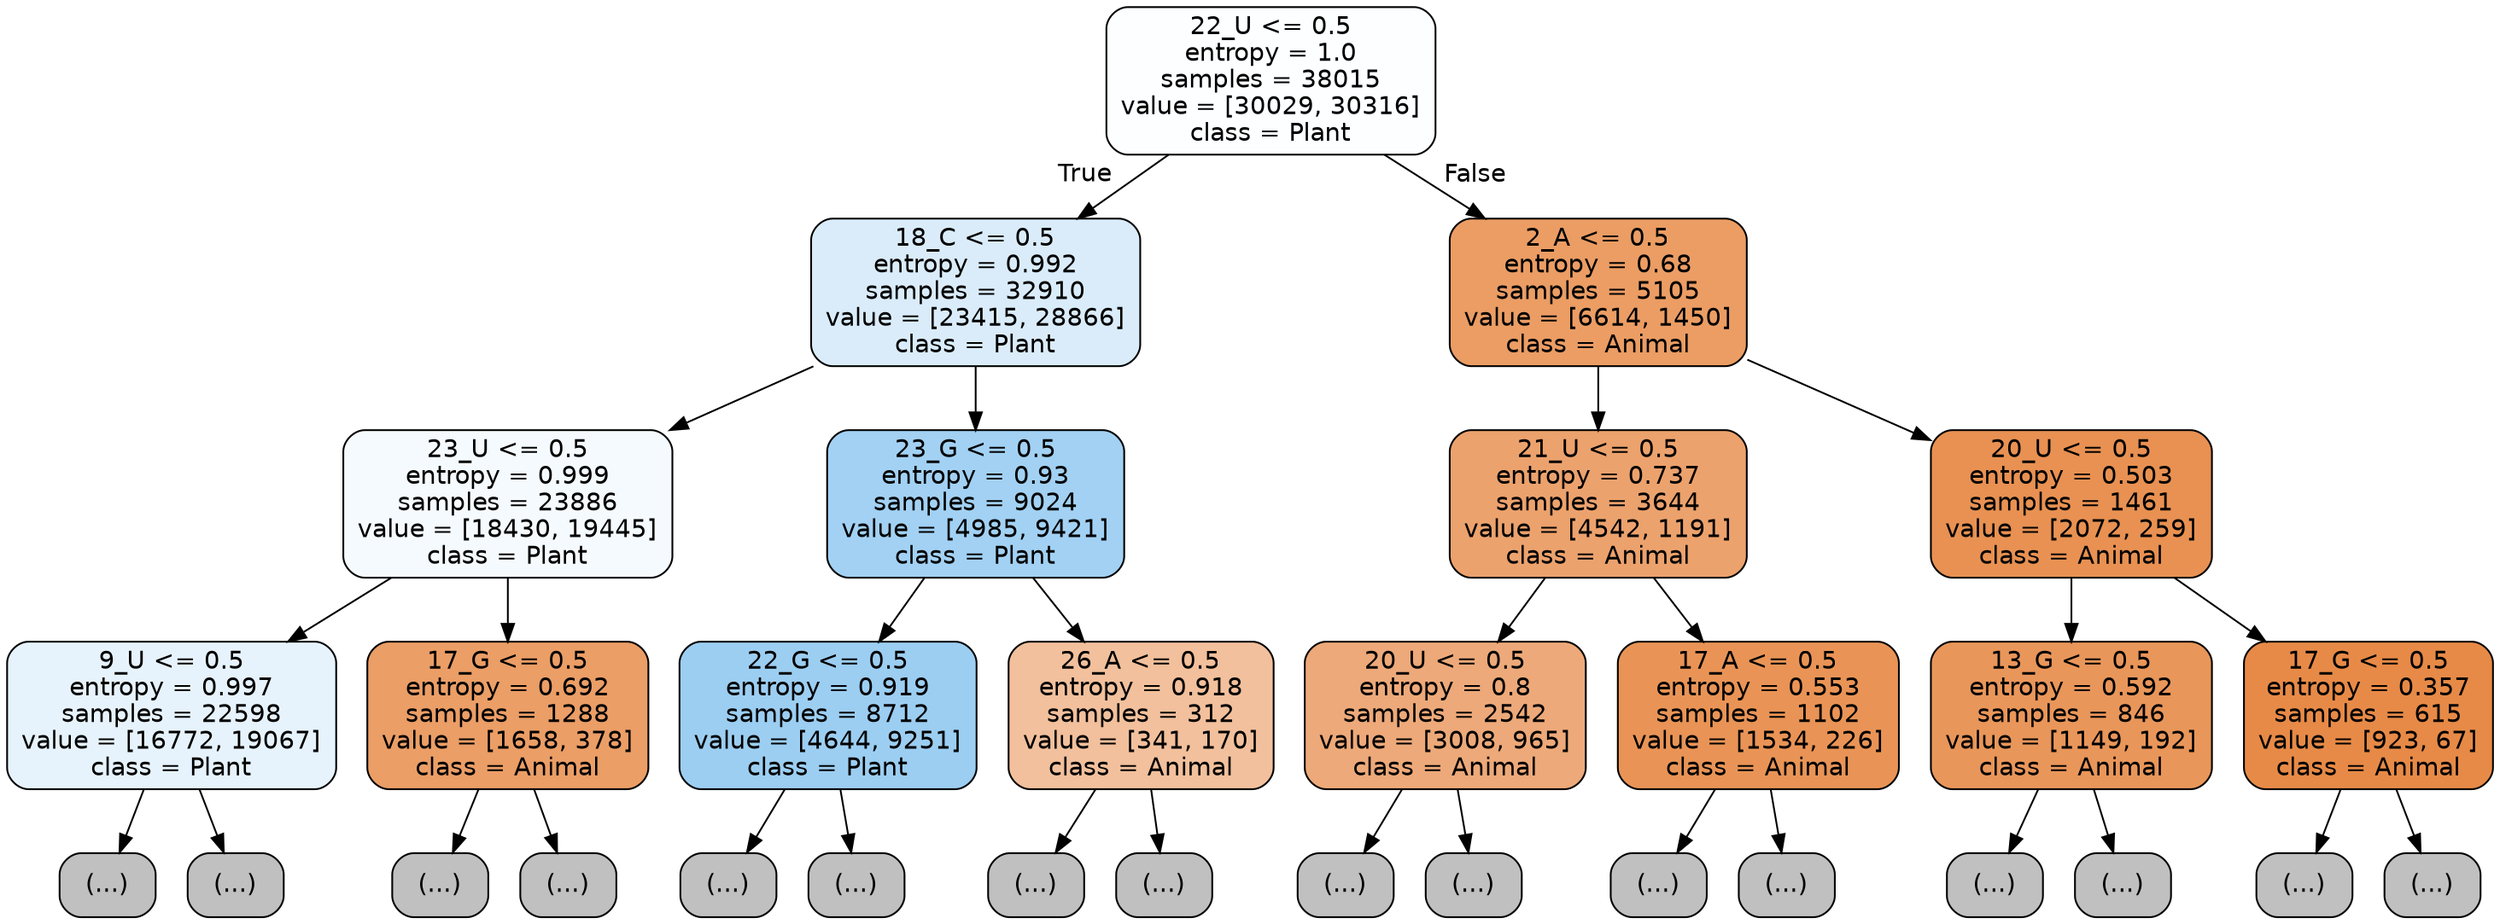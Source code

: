 digraph Tree {
node [shape=box, style="filled, rounded", color="black", fontname="helvetica"] ;
edge [fontname="helvetica"] ;
0 [label="22_U <= 0.5\nentropy = 1.0\nsamples = 38015\nvalue = [30029, 30316]\nclass = Plant", fillcolor="#fdfeff"] ;
1 [label="18_C <= 0.5\nentropy = 0.992\nsamples = 32910\nvalue = [23415, 28866]\nclass = Plant", fillcolor="#daecfa"] ;
0 -> 1 [labeldistance=2.5, labelangle=45, headlabel="True"] ;
2 [label="23_U <= 0.5\nentropy = 0.999\nsamples = 23886\nvalue = [18430, 19445]\nclass = Plant", fillcolor="#f5fafe"] ;
1 -> 2 ;
3 [label="9_U <= 0.5\nentropy = 0.997\nsamples = 22598\nvalue = [16772, 19067]\nclass = Plant", fillcolor="#e7f3fc"] ;
2 -> 3 ;
4 [label="(...)", fillcolor="#C0C0C0"] ;
3 -> 4 ;
7647 [label="(...)", fillcolor="#C0C0C0"] ;
3 -> 7647 ;
10910 [label="17_G <= 0.5\nentropy = 0.692\nsamples = 1288\nvalue = [1658, 378]\nclass = Animal", fillcolor="#eb9e66"] ;
2 -> 10910 ;
10911 [label="(...)", fillcolor="#C0C0C0"] ;
10910 -> 10911 ;
11240 [label="(...)", fillcolor="#C0C0C0"] ;
10910 -> 11240 ;
11397 [label="23_G <= 0.5\nentropy = 0.93\nsamples = 9024\nvalue = [4985, 9421]\nclass = Plant", fillcolor="#a2d1f3"] ;
1 -> 11397 ;
11398 [label="22_G <= 0.5\nentropy = 0.919\nsamples = 8712\nvalue = [4644, 9251]\nclass = Plant", fillcolor="#9ccef2"] ;
11397 -> 11398 ;
11399 [label="(...)", fillcolor="#C0C0C0"] ;
11398 -> 11399 ;
14128 [label="(...)", fillcolor="#C0C0C0"] ;
11398 -> 14128 ;
14495 [label="26_A <= 0.5\nentropy = 0.918\nsamples = 312\nvalue = [341, 170]\nclass = Animal", fillcolor="#f2c09c"] ;
11397 -> 14495 ;
14496 [label="(...)", fillcolor="#C0C0C0"] ;
14495 -> 14496 ;
14635 [label="(...)", fillcolor="#C0C0C0"] ;
14495 -> 14635 ;
14642 [label="2_A <= 0.5\nentropy = 0.68\nsamples = 5105\nvalue = [6614, 1450]\nclass = Animal", fillcolor="#eb9d64"] ;
0 -> 14642 [labeldistance=2.5, labelangle=-45, headlabel="False"] ;
14643 [label="21_U <= 0.5\nentropy = 0.737\nsamples = 3644\nvalue = [4542, 1191]\nclass = Animal", fillcolor="#eca26d"] ;
14642 -> 14643 ;
14644 [label="20_U <= 0.5\nentropy = 0.8\nsamples = 2542\nvalue = [3008, 965]\nclass = Animal", fillcolor="#eda979"] ;
14643 -> 14644 ;
14645 [label="(...)", fillcolor="#C0C0C0"] ;
14644 -> 14645 ;
15498 [label="(...)", fillcolor="#C0C0C0"] ;
14644 -> 15498 ;
15719 [label="17_A <= 0.5\nentropy = 0.553\nsamples = 1102\nvalue = [1534, 226]\nclass = Animal", fillcolor="#e99456"] ;
14643 -> 15719 ;
15720 [label="(...)", fillcolor="#C0C0C0"] ;
15719 -> 15720 ;
16047 [label="(...)", fillcolor="#C0C0C0"] ;
15719 -> 16047 ;
16126 [label="20_U <= 0.5\nentropy = 0.503\nsamples = 1461\nvalue = [2072, 259]\nclass = Animal", fillcolor="#e89152"] ;
14642 -> 16126 ;
16127 [label="13_G <= 0.5\nentropy = 0.592\nsamples = 846\nvalue = [1149, 192]\nclass = Animal", fillcolor="#e9965a"] ;
16126 -> 16127 ;
16128 [label="(...)", fillcolor="#C0C0C0"] ;
16127 -> 16128 ;
16365 [label="(...)", fillcolor="#C0C0C0"] ;
16127 -> 16365 ;
16452 [label="17_G <= 0.5\nentropy = 0.357\nsamples = 615\nvalue = [923, 67]\nclass = Animal", fillcolor="#e78a47"] ;
16126 -> 16452 ;
16453 [label="(...)", fillcolor="#C0C0C0"] ;
16452 -> 16453 ;
16530 [label="(...)", fillcolor="#C0C0C0"] ;
16452 -> 16530 ;
}